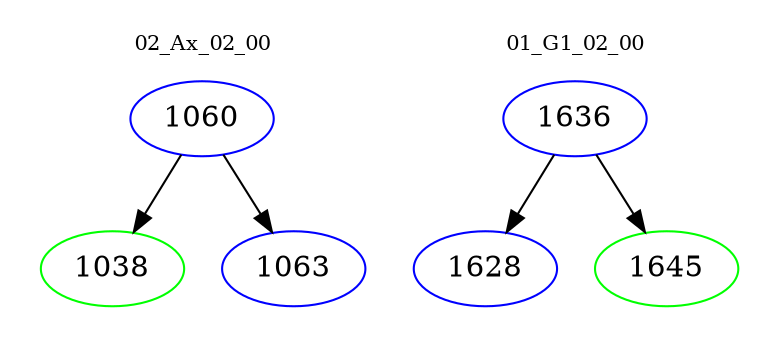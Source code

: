 digraph{
subgraph cluster_0 {
color = white
label = "02_Ax_02_00";
fontsize=10;
T0_1060 [label="1060", color="blue"]
T0_1060 -> T0_1038 [color="black"]
T0_1038 [label="1038", color="green"]
T0_1060 -> T0_1063 [color="black"]
T0_1063 [label="1063", color="blue"]
}
subgraph cluster_1 {
color = white
label = "01_G1_02_00";
fontsize=10;
T1_1636 [label="1636", color="blue"]
T1_1636 -> T1_1628 [color="black"]
T1_1628 [label="1628", color="blue"]
T1_1636 -> T1_1645 [color="black"]
T1_1645 [label="1645", color="green"]
}
}
